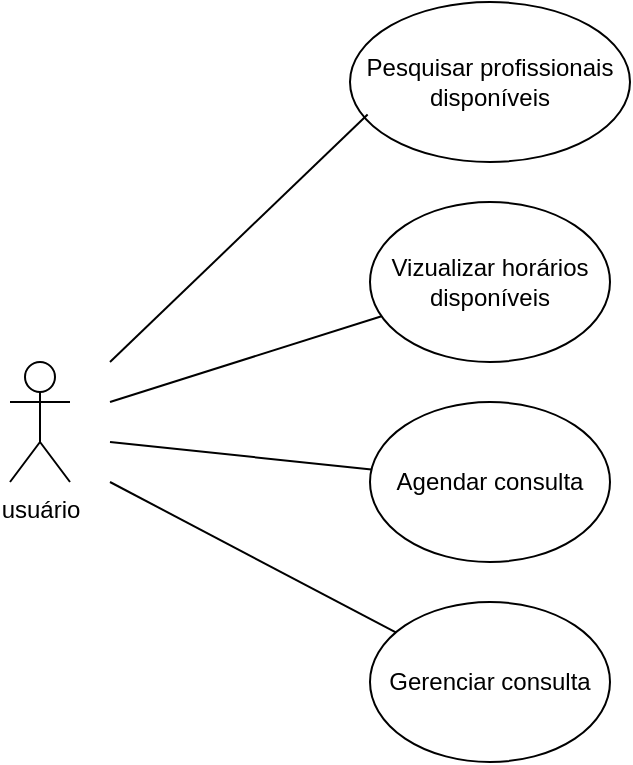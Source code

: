<mxfile version="26.2.8">
  <diagram name="Page-1" id="2NcUJ0XhTfEld4eg2Uk_">
    <mxGraphModel dx="812" dy="663" grid="1" gridSize="10" guides="1" tooltips="1" connect="1" arrows="1" fold="1" page="1" pageScale="1" pageWidth="827" pageHeight="1169" math="0" shadow="0">
      <root>
        <mxCell id="0" />
        <mxCell id="1" parent="0" />
        <mxCell id="SgM6ogKk8R4GUI8A8GDC-2" value="usuário&lt;div&gt;&lt;br&gt;&lt;/div&gt;" style="shape=umlActor;verticalLabelPosition=bottom;verticalAlign=top;html=1;outlineConnect=0;" vertex="1" parent="1">
          <mxGeometry x="40" y="290" width="30" height="60" as="geometry" />
        </mxCell>
        <mxCell id="SgM6ogKk8R4GUI8A8GDC-3" value="Pesquisar profissionais disponíveis" style="ellipse;whiteSpace=wrap;html=1;" vertex="1" parent="1">
          <mxGeometry x="210" y="110" width="140" height="80" as="geometry" />
        </mxCell>
        <mxCell id="SgM6ogKk8R4GUI8A8GDC-4" value="Vizualizar horários disponíveis" style="ellipse;whiteSpace=wrap;html=1;" vertex="1" parent="1">
          <mxGeometry x="220" y="210" width="120" height="80" as="geometry" />
        </mxCell>
        <mxCell id="SgM6ogKk8R4GUI8A8GDC-5" value="Agendar consulta" style="ellipse;whiteSpace=wrap;html=1;" vertex="1" parent="1">
          <mxGeometry x="220" y="310" width="120" height="80" as="geometry" />
        </mxCell>
        <mxCell id="SgM6ogKk8R4GUI8A8GDC-6" value="Gerenciar consulta" style="ellipse;whiteSpace=wrap;html=1;" vertex="1" parent="1">
          <mxGeometry x="220" y="410" width="120" height="80" as="geometry" />
        </mxCell>
        <mxCell id="SgM6ogKk8R4GUI8A8GDC-9" value="" style="endArrow=none;html=1;rounded=0;entryX=0.063;entryY=0.703;entryDx=0;entryDy=0;entryPerimeter=0;" edge="1" parent="1" target="SgM6ogKk8R4GUI8A8GDC-3">
          <mxGeometry width="50" height="50" relative="1" as="geometry">
            <mxPoint x="90" y="290" as="sourcePoint" />
            <mxPoint x="140" y="270" as="targetPoint" />
          </mxGeometry>
        </mxCell>
        <mxCell id="SgM6ogKk8R4GUI8A8GDC-10" value="" style="endArrow=none;html=1;rounded=0;" edge="1" parent="1" target="SgM6ogKk8R4GUI8A8GDC-4">
          <mxGeometry width="50" height="50" relative="1" as="geometry">
            <mxPoint x="90" y="310" as="sourcePoint" />
            <mxPoint x="220" y="220" as="targetPoint" />
          </mxGeometry>
        </mxCell>
        <mxCell id="SgM6ogKk8R4GUI8A8GDC-11" value="" style="endArrow=none;html=1;rounded=0;" edge="1" parent="1" target="SgM6ogKk8R4GUI8A8GDC-5">
          <mxGeometry width="50" height="50" relative="1" as="geometry">
            <mxPoint x="90" y="330" as="sourcePoint" />
            <mxPoint x="239" y="186" as="targetPoint" />
          </mxGeometry>
        </mxCell>
        <mxCell id="SgM6ogKk8R4GUI8A8GDC-12" value="" style="endArrow=none;html=1;rounded=0;" edge="1" parent="1" target="SgM6ogKk8R4GUI8A8GDC-6">
          <mxGeometry width="50" height="50" relative="1" as="geometry">
            <mxPoint x="90" y="350" as="sourcePoint" />
            <mxPoint x="249" y="196" as="targetPoint" />
          </mxGeometry>
        </mxCell>
      </root>
    </mxGraphModel>
  </diagram>
</mxfile>
